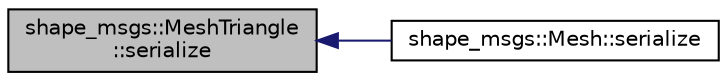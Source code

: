 digraph "shape_msgs::MeshTriangle::serialize"
{
  edge [fontname="Helvetica",fontsize="10",labelfontname="Helvetica",labelfontsize="10"];
  node [fontname="Helvetica",fontsize="10",shape=record];
  rankdir="LR";
  Node1 [label="shape_msgs::MeshTriangle\l::serialize",height=0.2,width=0.4,color="black", fillcolor="grey75", style="filled" fontcolor="black"];
  Node1 -> Node2 [dir="back",color="midnightblue",fontsize="10",style="solid",fontname="Helvetica"];
  Node2 [label="shape_msgs::Mesh::serialize",height=0.2,width=0.4,color="black", fillcolor="white", style="filled",URL="$classshape__msgs_1_1_mesh.html#adc88771f4ab23817ed13aae95826961d"];
}
